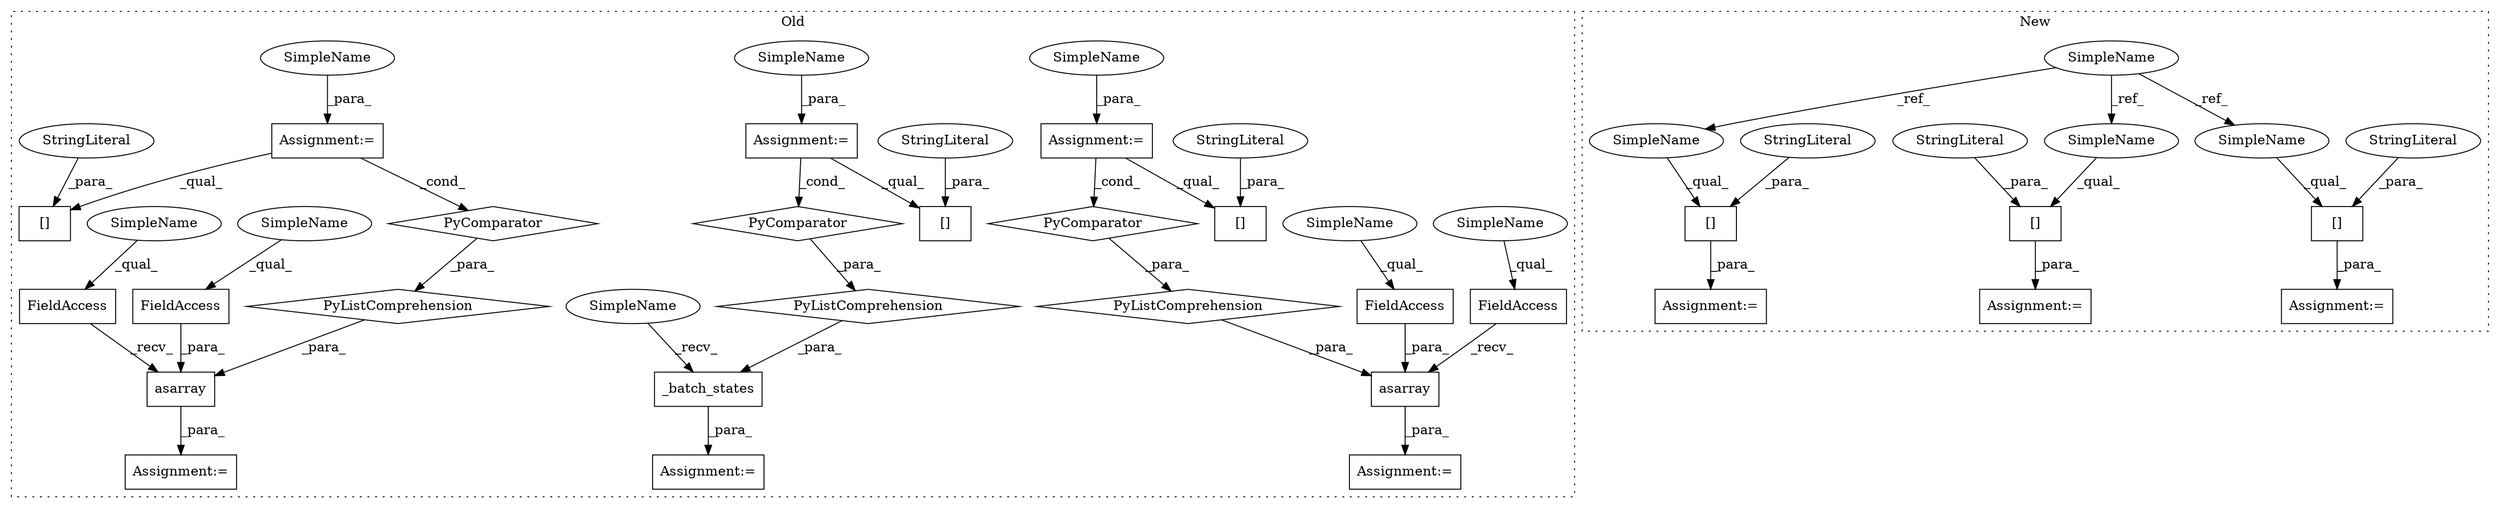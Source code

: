 digraph G {
subgraph cluster0 {
1 [label="asarray" a="32" s="1435,1592" l="19,1" shape="box"];
3 [label="Assignment:=" a="7" s="1409" l="1" shape="box"];
4 [label="Assignment:=" a="7" s="1546" l="30" shape="box"];
6 [label="[]" a="2" s="1455,1479" l="5,1" shape="box"];
8 [label="PyListComprehension" a="109" s="1454" l="130" shape="diamond"];
9 [label="PyComparator" a="113" s="1546" l="30" shape="diamond"];
10 [label="StringLiteral" a="45" s="1460" l="19" shape="ellipse"];
16 [label="FieldAccess" a="22" s="1427" l="7" shape="box"];
17 [label="Assignment:=" a="7" s="1038" l="30" shape="box"];
18 [label="[]" a="2" s="962,979" l="5,1" shape="box"];
20 [label="PyListComprehension" a="109" s="962" l="114" shape="diamond"];
21 [label="StringLiteral" a="45" s="967" l="12" shape="ellipse"];
22 [label="PyComparator" a="113" s="1038" l="30" shape="diamond"];
23 [label="_batch_states" a="32" s="937,1076" l="25,-5" shape="box"];
24 [label="Assignment:=" a="7" s="931" l="1" shape="box"];
25 [label="FieldAccess" a="22" s="1579" l="13" shape="box"];
26 [label="FieldAccess" a="22" s="1370" l="13" shape="box"];
27 [label="asarray" a="32" s="1238,1383" l="19,1" shape="box"];
28 [label="PyComparator" a="113" s="1337" l="30" shape="diamond"];
29 [label="FieldAccess" a="22" s="1230" l="7" shape="box"];
30 [label="Assignment:=" a="7" s="1337" l="30" shape="box"];
31 [label="[]" a="2" s="1257,1270" l="5,1" shape="box"];
32 [label="PyListComprehension" a="109" s="1257" l="118" shape="diamond"];
34 [label="StringLiteral" a="45" s="1262" l="8" shape="ellipse"];
35 [label="Assignment:=" a="7" s="1212" l="1" shape="box"];
39 [label="SimpleName" a="42" s="1579" l="5" shape="ellipse"];
40 [label="SimpleName" a="42" s="1370" l="5" shape="ellipse"];
41 [label="SimpleName" a="42" s="1556" l="11" shape="ellipse"];
42 [label="SimpleName" a="42" s="1347" l="11" shape="ellipse"];
43 [label="SimpleName" a="42" s="1048" l="11" shape="ellipse"];
44 [label="SimpleName" a="42" s="1230" l="4" shape="ellipse"];
45 [label="SimpleName" a="42" s="932" l="4" shape="ellipse"];
46 [label="SimpleName" a="42" s="1427" l="4" shape="ellipse"];
label = "Old";
style="dotted";
}
subgraph cluster1 {
2 [label="[]" a="2" s="1063,1092" l="10,1" shape="box"];
5 [label="StringLiteral" a="45" s="1073" l="19" shape="ellipse"];
7 [label="Assignment:=" a="7" s="1062" l="1" shape="box"];
11 [label="SimpleName" a="42" s="667" l="9" shape="ellipse"];
12 [label="[]" a="2" s="1023,1041" l="10,1" shape="box"];
13 [label="Assignment:=" a="7" s="1022" l="1" shape="box"];
14 [label="StringLiteral" a="45" s="1033" l="8" shape="ellipse"];
15 [label="[]" a="2" s="858,880" l="10,1" shape="box"];
19 [label="StringLiteral" a="45" s="868" l="12" shape="ellipse"];
33 [label="Assignment:=" a="7" s="857" l="1" shape="box"];
36 [label="SimpleName" a="42" s="1023" l="9" shape="ellipse"];
37 [label="SimpleName" a="42" s="858" l="9" shape="ellipse"];
38 [label="SimpleName" a="42" s="1063" l="9" shape="ellipse"];
label = "New";
style="dotted";
}
1 -> 3 [label="_para_"];
2 -> 7 [label="_para_"];
4 -> 9 [label="_cond_"];
4 -> 6 [label="_qual_"];
5 -> 2 [label="_para_"];
8 -> 1 [label="_para_"];
9 -> 8 [label="_para_"];
10 -> 6 [label="_para_"];
11 -> 37 [label="_ref_"];
11 -> 36 [label="_ref_"];
11 -> 38 [label="_ref_"];
12 -> 13 [label="_para_"];
14 -> 12 [label="_para_"];
15 -> 33 [label="_para_"];
16 -> 1 [label="_recv_"];
17 -> 18 [label="_qual_"];
17 -> 22 [label="_cond_"];
19 -> 15 [label="_para_"];
20 -> 23 [label="_para_"];
21 -> 18 [label="_para_"];
22 -> 20 [label="_para_"];
23 -> 24 [label="_para_"];
25 -> 1 [label="_para_"];
26 -> 27 [label="_para_"];
27 -> 35 [label="_para_"];
28 -> 32 [label="_para_"];
29 -> 27 [label="_recv_"];
30 -> 28 [label="_cond_"];
30 -> 31 [label="_qual_"];
32 -> 27 [label="_para_"];
34 -> 31 [label="_para_"];
36 -> 12 [label="_qual_"];
37 -> 15 [label="_qual_"];
38 -> 2 [label="_qual_"];
39 -> 25 [label="_qual_"];
40 -> 26 [label="_qual_"];
41 -> 4 [label="_para_"];
42 -> 30 [label="_para_"];
43 -> 17 [label="_para_"];
44 -> 29 [label="_qual_"];
45 -> 23 [label="_recv_"];
46 -> 16 [label="_qual_"];
}